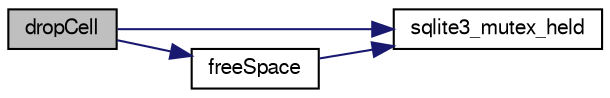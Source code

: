 digraph "dropCell"
{
  edge [fontname="FreeSans",fontsize="10",labelfontname="FreeSans",labelfontsize="10"];
  node [fontname="FreeSans",fontsize="10",shape=record];
  rankdir="LR";
  Node91713 [label="dropCell",height=0.2,width=0.4,color="black", fillcolor="grey75", style="filled", fontcolor="black"];
  Node91713 -> Node91714 [color="midnightblue",fontsize="10",style="solid",fontname="FreeSans"];
  Node91714 [label="sqlite3_mutex_held",height=0.2,width=0.4,color="black", fillcolor="white", style="filled",URL="$sqlite3_8c.html#acf77da68932b6bc163c5e68547ecc3e7"];
  Node91713 -> Node91715 [color="midnightblue",fontsize="10",style="solid",fontname="FreeSans"];
  Node91715 [label="freeSpace",height=0.2,width=0.4,color="black", fillcolor="white", style="filled",URL="$sqlite3_8c.html#a999550630d29b9df1b23fde0959b0afb"];
  Node91715 -> Node91714 [color="midnightblue",fontsize="10",style="solid",fontname="FreeSans"];
}
